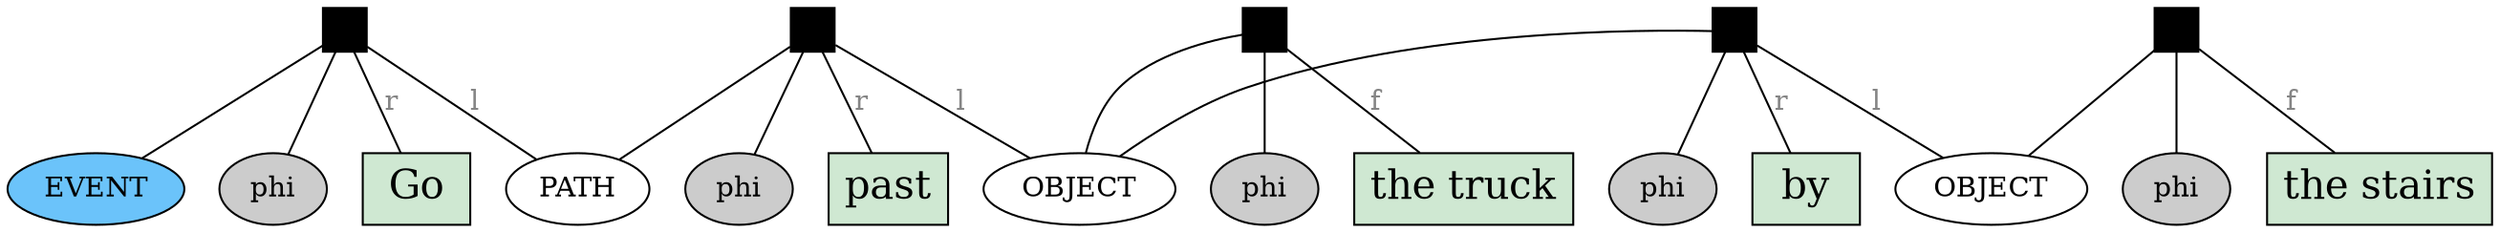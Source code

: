 graph esdc_parse {
  0 [label="EVENT" style=filled fillcolor="#6BC3FA" pos="-0.5,3" pin=true];
  1 [label="phi" style=filled fillcolor="#CCCCCC"];
  3 [label="Go" fontsize=20 shape=box style=filled fillcolor="#CFE8D2"];
  4 [label="PATH"];
  5 [label="phi" style=filled fillcolor="#CCCCCC"];
  7 [label="past" fontsize=20 shape=box style=filled fillcolor="#CFE8D2"];
  8 [label="OBJECT"];
  9 [label="phi" style=filled fillcolor="#CCCCCC"];
  12 [label="phi" style=filled fillcolor="#CCCCCC"];
  11 [label="the truck" fontsize=20 shape=box style=filled fillcolor="#CFE8D2"];
  14 [label="by" fontsize=20 shape=box style=filled fillcolor="#CFE8D2"];
  15 [label="OBJECT"];
  16 [label="phi" style=filled fillcolor="#CCCCCC"];
  18 [label="the stairs" fontsize=20 shape=box style=filled fillcolor="#CFE8D2"];

  2 [label="" shape=box style=filled fillcolor="#000000" fixedsize="true" height="0.3" width="0.3"];
  6 [label="" shape=box style=filled fillcolor="#000000" fixedsize="true" height="0.3" width="0.3"];
  10 [label="" shape=box style=filled fillcolor="#000000" fixedsize="true" height="0.3" width="0.3"];
  13 [label="" shape=box style=filled fillcolor="#000000" fixedsize="true" height="0.3" width="0.3"];
  17 [label="" shape=box style=filled fillcolor="#000000" fixedsize="true" height="0.3" width="0.3"];


  2 -- 0 [ label=" " fontcolor="#858585"];
  2 -- 3 [ label=r fontcolor="#858585"];
  2 -- 4 [ label=l fontcolor="#858585"];
  2 -- 1 [ label=" " fontcolor="#858585"];
  6 -- 4 [ label=" " fontcolor="#858585"];
  6 -- 7 [ label=r fontcolor="#858585"];
  6 -- 8 [ label=l fontcolor="#858585"];
  6 -- 5 [ label=" " fontcolor="#858585"];
  10 -- 8 [ label=" " fontcolor="#858585"];
  10 -- 9 [ label=" " fontcolor="#858585"];
  10 -- 11 [ label=f fontcolor="#858585"];
  13 -- 8 [ label=" " fontcolor="#858585"];
  13 -- 14 [ label=r fontcolor="#858585"];
  13 -- 15 [ label=l fontcolor="#858585"];
  13 -- 12 [ label=" " fontcolor="#858585"];
  17 -- 15 [ label=" " fontcolor="#858585"];
  17 -- 16 [ label=" " fontcolor="#858585"];
  17 -- 18 [ label=f fontcolor="#858585"];
}

